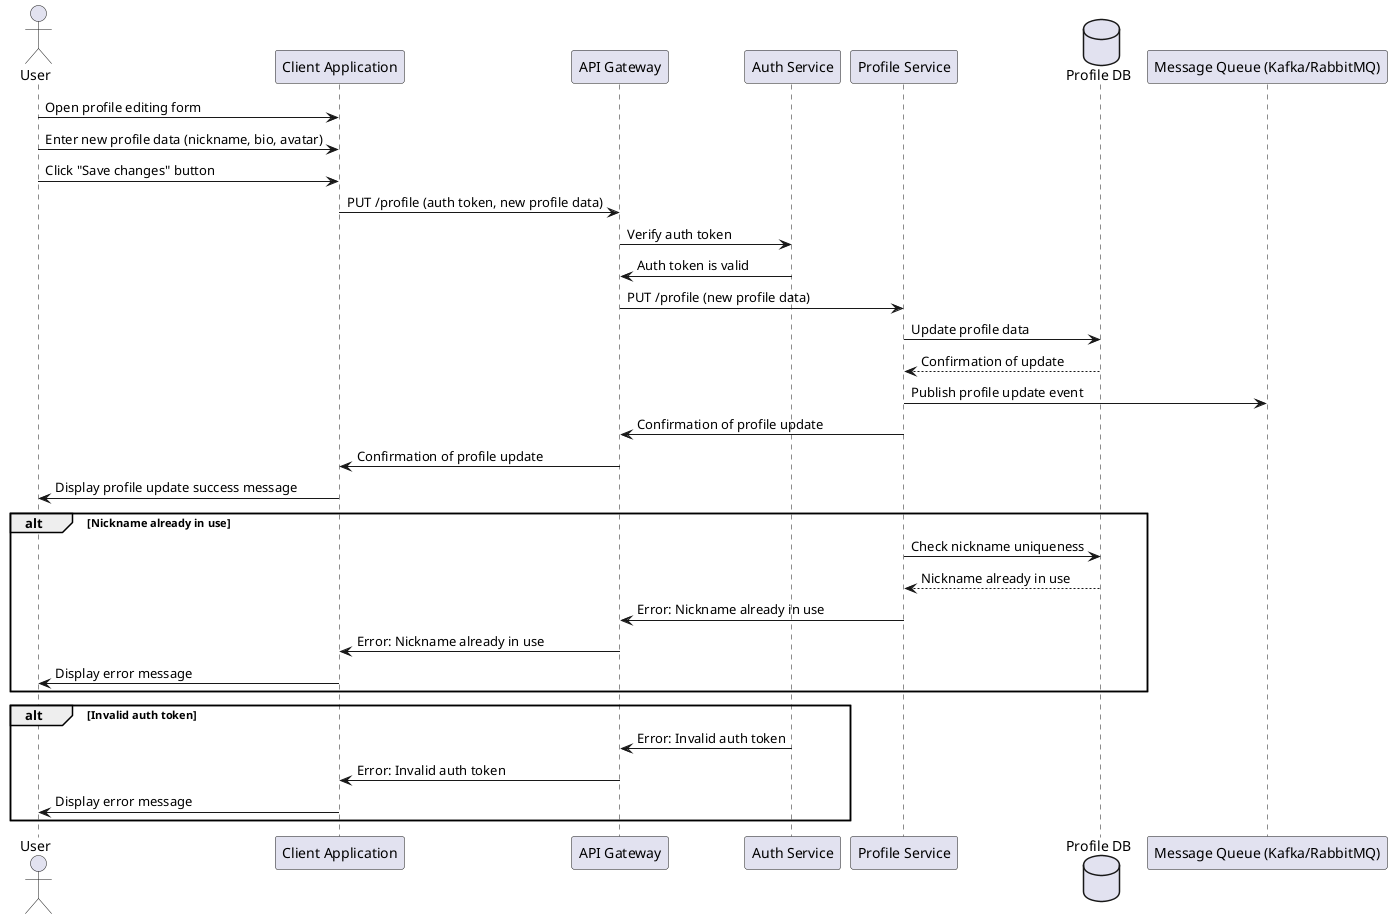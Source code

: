 @startuml
actor User
participant "Client Application" as ClientApp
participant "API Gateway" as APIGW
participant "Auth Service" as AuthSvc
participant "Profile Service" as ProfileSvc
database "Profile DB" as ProfileDB
participant "Message Queue (Kafka/RabbitMQ)" as Kafka

User -> ClientApp: Open profile editing form
User -> ClientApp: Enter new profile data (nickname, bio, avatar)
User -> ClientApp: Click "Save changes" button
ClientApp -> APIGW: PUT /profile (auth token, new profile data)

APIGW -> AuthSvc: Verify auth token
AuthSvc -> APIGW: Auth token is valid

APIGW -> ProfileSvc: PUT /profile (new profile data)
ProfileSvc -> ProfileDB: Update profile data
ProfileDB --> ProfileSvc: Confirmation of update

ProfileSvc -> Kafka: Publish profile update event

ProfileSvc -> APIGW: Confirmation of profile update
APIGW -> ClientApp: Confirmation of profile update
ClientApp -> User: Display profile update success message

alt Nickname already in use
    ProfileSvc -> ProfileDB: Check nickname uniqueness
    ProfileDB --> ProfileSvc: Nickname already in use
    ProfileSvc -> APIGW: Error: Nickname already in use
    APIGW -> ClientApp: Error: Nickname already in use
    ClientApp -> User: Display error message
end

alt Invalid auth token
    AuthSvc -> APIGW: Error: Invalid auth token
    APIGW -> ClientApp: Error: Invalid auth token
    ClientApp -> User: Display error message
end
@enduml
